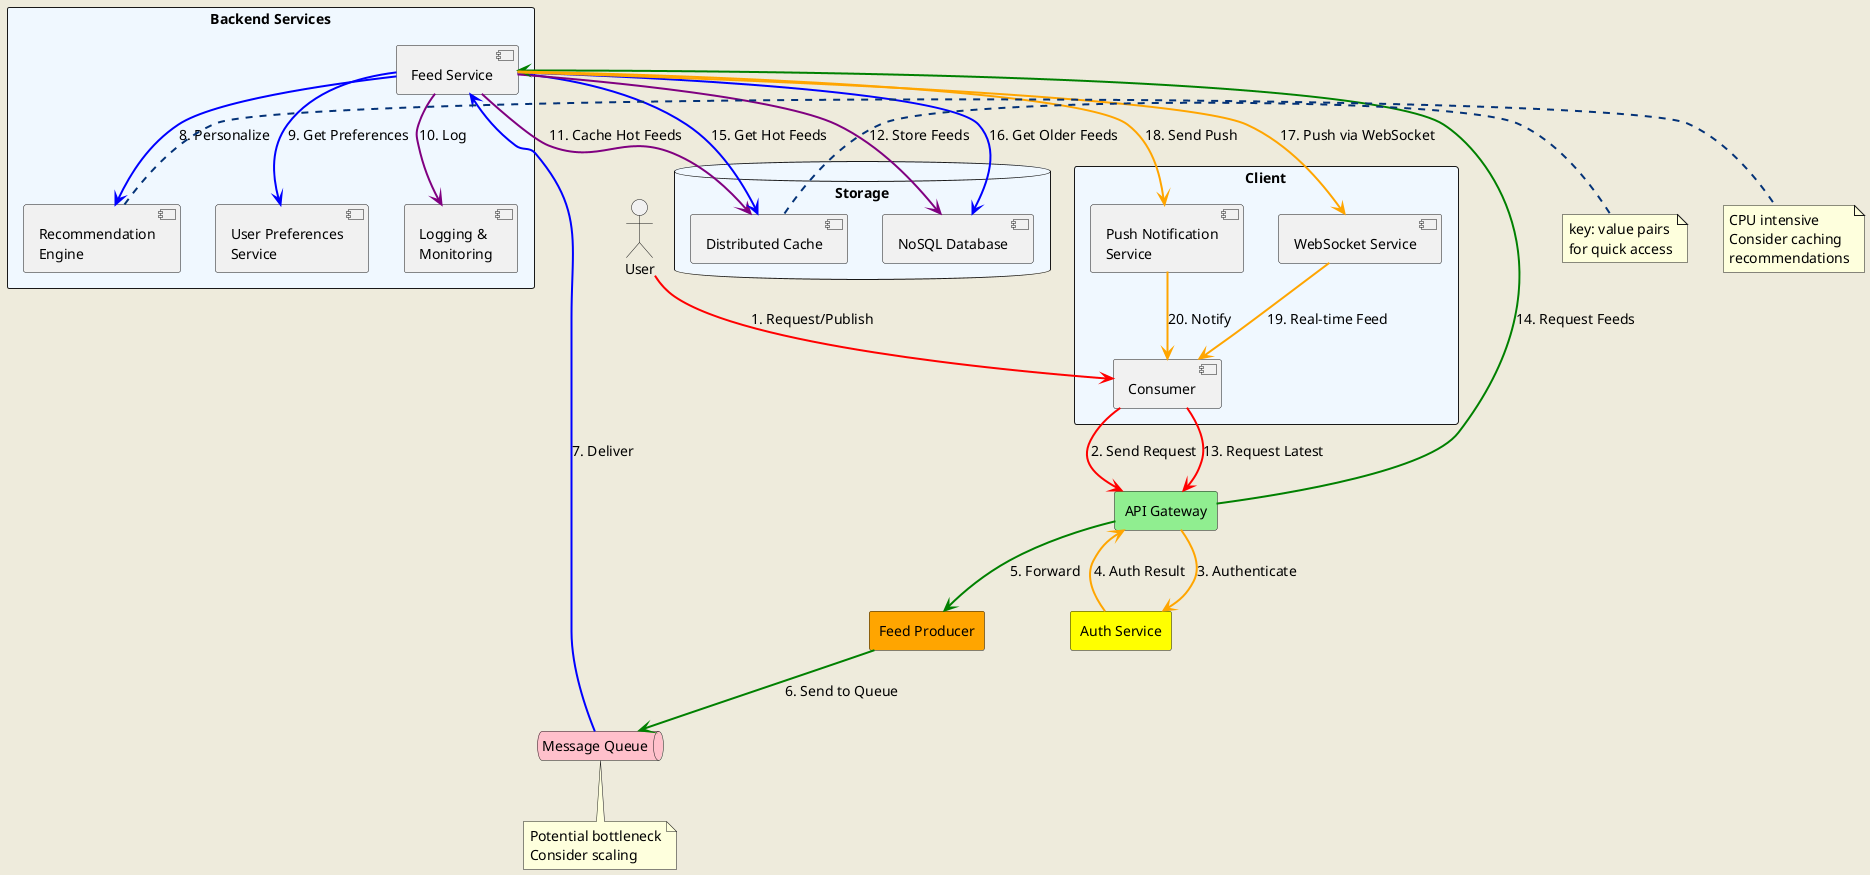 @startuml
!define RECTANGLE class

skinparam backgroundColor #EEEBDC
skinparam handwritten false
skinparam defaultFontName Arial
skinparam defaultFontSize 14
skinparam arrowColor #033277
skinparam arrowThickness 2
skinparam packageBackgroundColor #F0F8FF

allowmixing

actor "User" as user

rectangle "Client" {
    component "Consumer" as consumer
    component "Push Notification\nService" as push
    component "WebSocket Service" as websocket
}

rectangle "API Gateway" as api_gateway #LightGreen

rectangle "Auth Service" as auth #Yellow

rectangle "Feed Producer" as producer #Orange

queue "Message Queue" as mq #Pink

rectangle "Backend Services" {
    component "Feed Service" as feed
    component "Recommendation\nEngine" as rec
    component "User Preferences\nService" as pref
    component "Logging &\nMonitoring" as log
}

database "Storage" {
    component "Distributed Cache" as cache
    component "NoSQL Database" as db
}

user -[#red]-> consumer : 1. Request/Publish
consumer -[#red]-> api_gateway : 2. Send Request
api_gateway -[#orange]-> auth : 3. Authenticate
auth -[#orange]-> api_gateway : 4. Auth Result
api_gateway -[#green]-> producer : 5. Forward
producer -[#green]-> mq : 6. Send to Queue

mq -[#blue]-> feed : 7. Deliver
feed -[#blue]-> rec : 8. Personalize
feed -[#blue]-> pref : 9. Get Preferences
feed -[#purple]-> log : 10. Log
feed -[#purple]-> cache : 11. Cache Hot Feeds
feed -[#purple]-> db : 12. Store Feeds

consumer -[#red]-> api_gateway : 13. Request Latest
api_gateway -[#green]-> feed : 14. Request Feeds
feed -[#blue]-> cache : 15. Get Hot Feeds
feed -[#blue]-> db : 16. Get Older Feeds

feed -[#orange]-> websocket : 17. Push via WebSocket
feed -[#orange]-> push : 18. Send Push
websocket -[#orange]-> consumer : 19. Real-time Feed
push -[#orange]-> consumer : 20. Notify

note right of cache
  key: value pairs
  for quick access
end note

note bottom of mq
  Potential bottleneck
  Consider scaling
end note

note right of rec
  CPU intensive
  Consider caching
  recommendations
end note

@enduml
